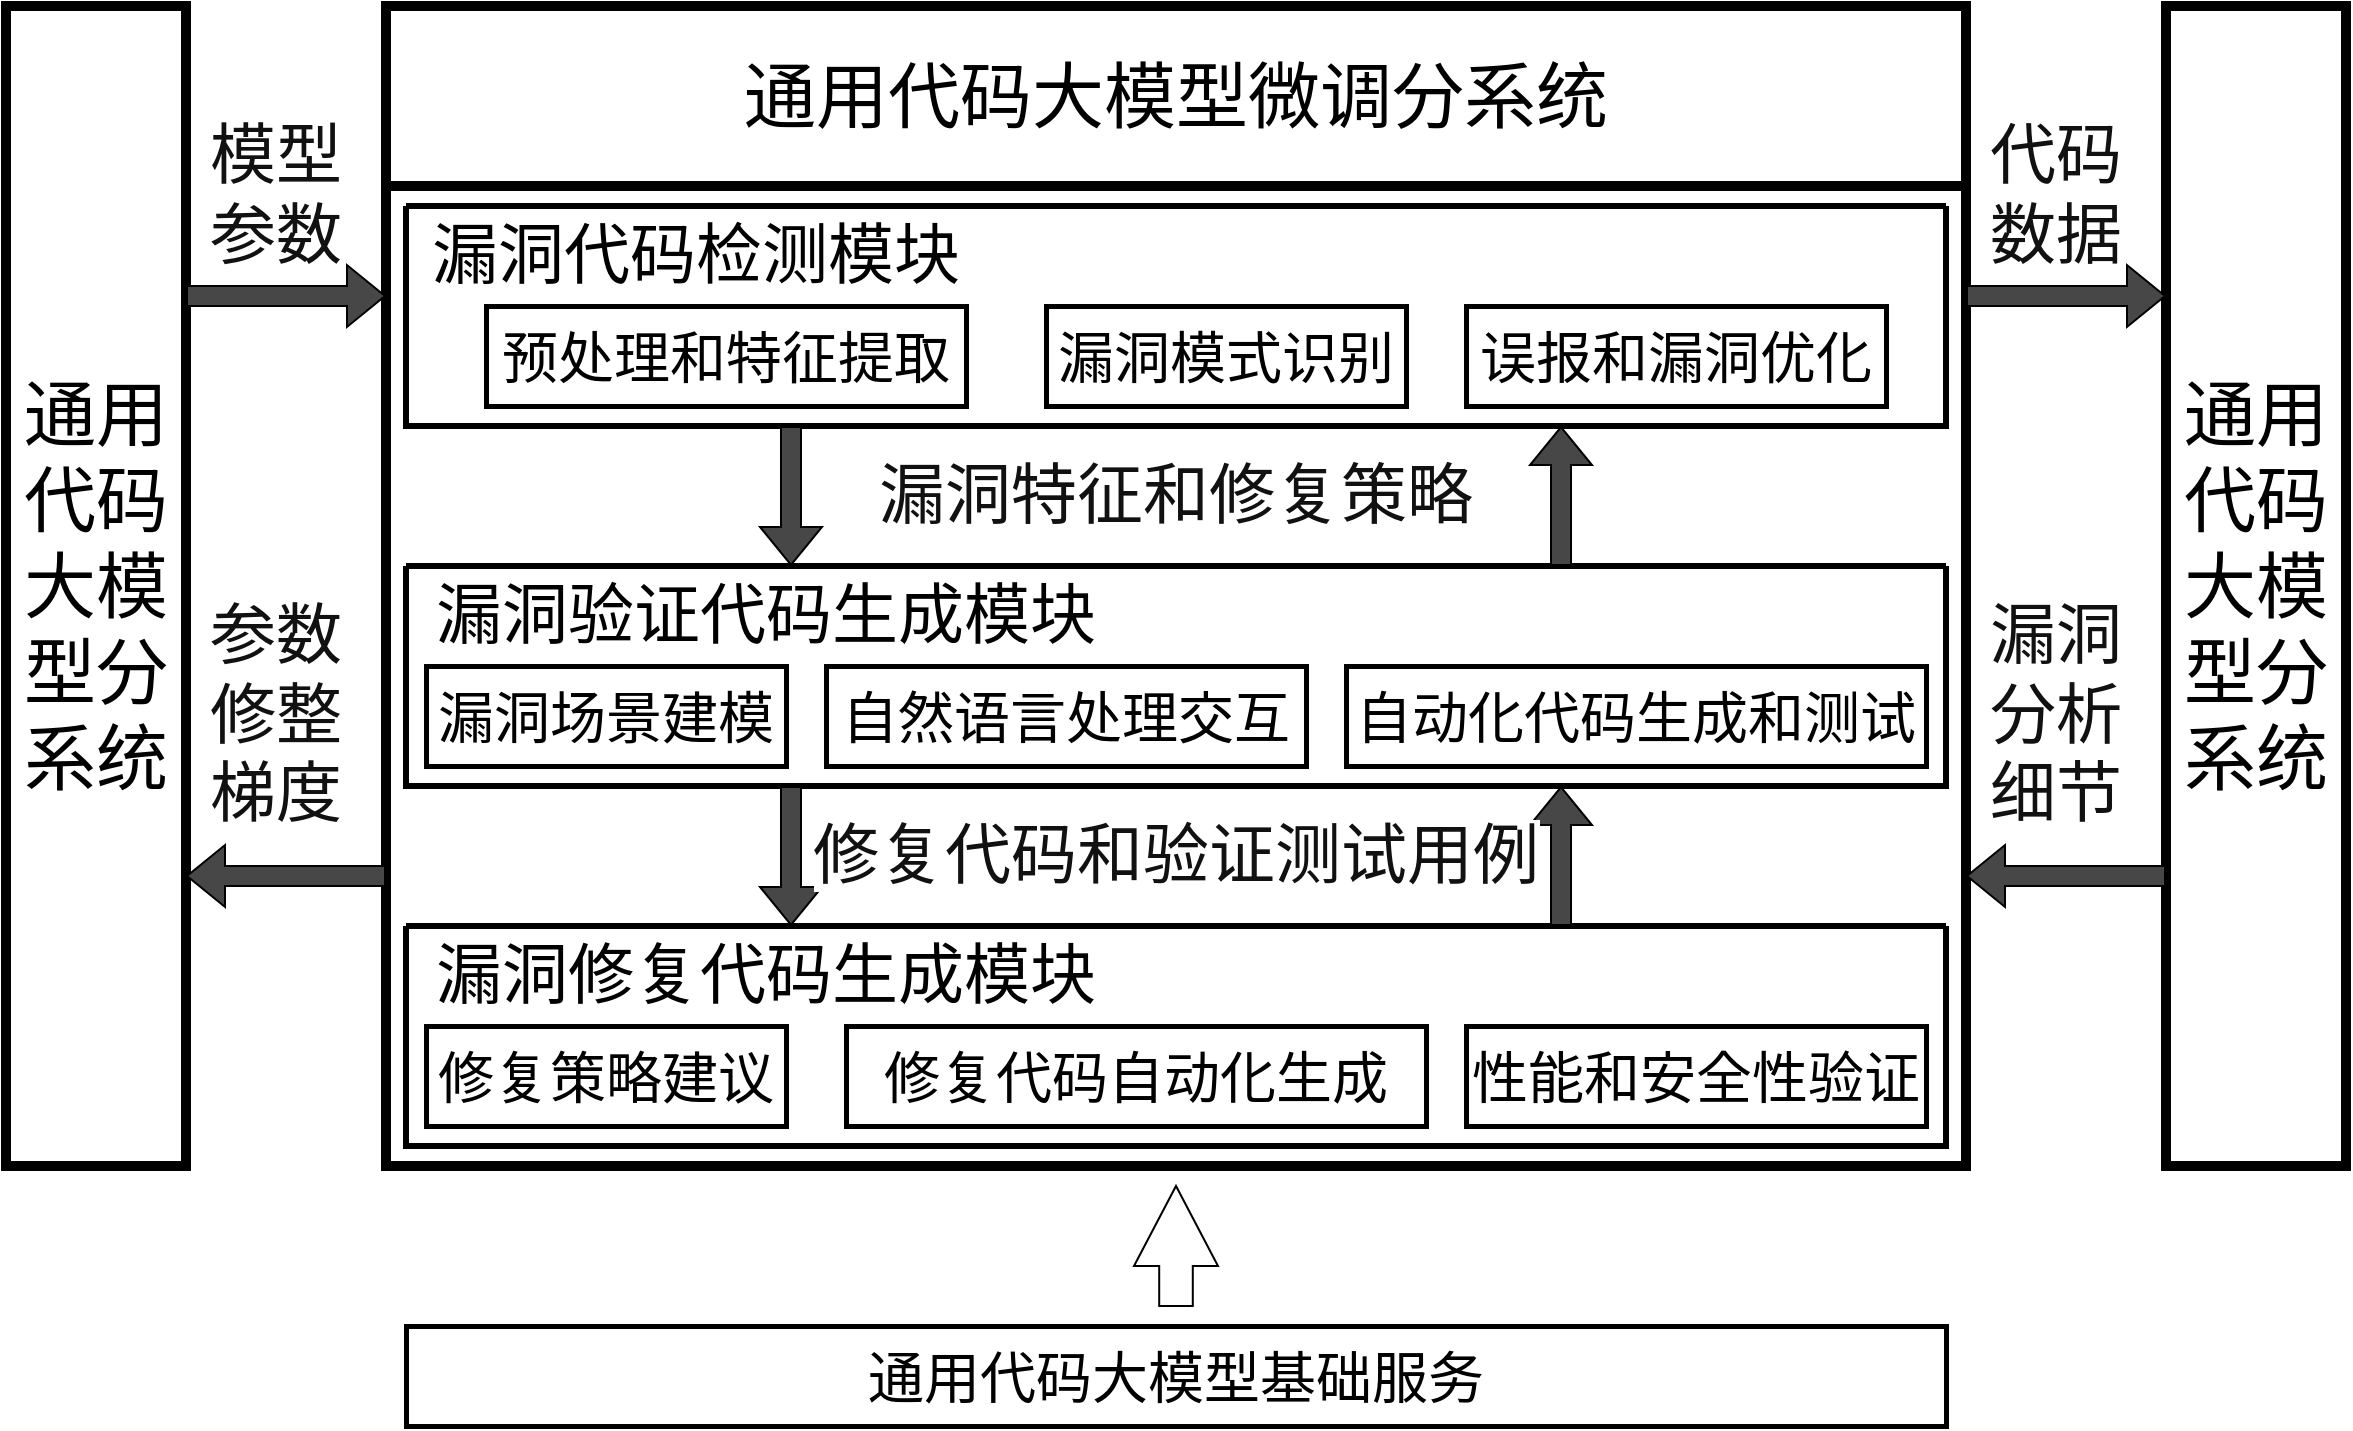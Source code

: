 <mxfile version="24.3.1" type="github">
  <diagram name="第 1 页" id="t0DqELkXgMo1yK1vmhEP">
    <mxGraphModel dx="1378" dy="992" grid="1" gridSize="10" guides="1" tooltips="1" connect="1" arrows="1" fold="1" page="1" pageScale="1" pageWidth="827" pageHeight="1169" math="0" shadow="0">
      <root>
        <mxCell id="0" />
        <mxCell id="1" parent="0" />
        <mxCell id="w5uutKhLg4fIQeWmkBKa-53" value="通用代码大模型分系统" style="rounded=0;whiteSpace=wrap;html=1;fillColor=none;strokeWidth=5;fontSize=36;" vertex="1" parent="1">
          <mxGeometry x="40" y="160" width="90" height="580" as="geometry" />
        </mxCell>
        <mxCell id="w5uutKhLg4fIQeWmkBKa-55" value="&lt;font style=&quot;font-size: 36px; font-weight: normal;&quot;&gt;通用代码大模型微调分系统&lt;/font&gt;" style="swimlane;whiteSpace=wrap;html=1;fontSize=5;strokeWidth=5;startSize=90;" vertex="1" parent="1">
          <mxGeometry x="230" y="160" width="790" height="580" as="geometry" />
        </mxCell>
        <mxCell id="w5uutKhLg4fIQeWmkBKa-61" value="" style="swimlane;startSize=0;fillColor=none;strokeWidth=3;" vertex="1" parent="w5uutKhLg4fIQeWmkBKa-55">
          <mxGeometry x="10" y="460" width="770" height="110" as="geometry" />
        </mxCell>
        <mxCell id="w5uutKhLg4fIQeWmkBKa-4" value="&lt;font face=&quot;Times New Roman&quot; style=&quot;font-size: 28px;&quot;&gt;修复策略建议&lt;/font&gt;" style="rounded=0;whiteSpace=wrap;html=1;fillColor=none;strokeWidth=2.5;fontFamily=宋体;fontSize=33;" vertex="1" parent="w5uutKhLg4fIQeWmkBKa-61">
          <mxGeometry x="10" y="50" width="180" height="50" as="geometry" />
        </mxCell>
        <mxCell id="w5uutKhLg4fIQeWmkBKa-59" value="&lt;font face=&quot;Times New Roman&quot; style=&quot;font-size: 28px;&quot;&gt;修复代码自动化生成&lt;/font&gt;" style="rounded=0;whiteSpace=wrap;html=1;fillColor=none;strokeWidth=2.5;fontFamily=宋体;fontSize=33;" vertex="1" parent="w5uutKhLg4fIQeWmkBKa-61">
          <mxGeometry x="220" y="50" width="290" height="50" as="geometry" />
        </mxCell>
        <mxCell id="w5uutKhLg4fIQeWmkBKa-60" value="&lt;font face=&quot;Times New Roman&quot; style=&quot;font-size: 28px;&quot;&gt;性能和安全性验证&lt;/font&gt;" style="rounded=0;whiteSpace=wrap;html=1;fillColor=none;strokeWidth=2.5;fontFamily=宋体;fontSize=33;" vertex="1" parent="w5uutKhLg4fIQeWmkBKa-61">
          <mxGeometry x="530" y="50" width="230" height="50" as="geometry" />
        </mxCell>
        <mxCell id="w5uutKhLg4fIQeWmkBKa-2" value="漏洞修复代码生成模块" style="text;html=1;align=center;verticalAlign=middle;whiteSpace=wrap;rounded=0;fontFamily=宋体;fontSize=33;" vertex="1" parent="w5uutKhLg4fIQeWmkBKa-61">
          <mxGeometry x="10" width="340" height="50" as="geometry" />
        </mxCell>
        <mxCell id="w5uutKhLg4fIQeWmkBKa-62" value="" style="swimlane;startSize=0;fillColor=none;strokeWidth=3;" vertex="1" parent="w5uutKhLg4fIQeWmkBKa-55">
          <mxGeometry x="10" y="280" width="770" height="110" as="geometry" />
        </mxCell>
        <mxCell id="w5uutKhLg4fIQeWmkBKa-63" value="&lt;font face=&quot;Times New Roman&quot; style=&quot;font-size: 28px;&quot;&gt;漏洞场景建模&lt;/font&gt;" style="rounded=0;whiteSpace=wrap;html=1;fillColor=none;strokeWidth=2.5;fontFamily=宋体;fontSize=33;" vertex="1" parent="w5uutKhLg4fIQeWmkBKa-62">
          <mxGeometry x="10" y="50" width="180" height="50" as="geometry" />
        </mxCell>
        <mxCell id="w5uutKhLg4fIQeWmkBKa-64" value="&lt;font face=&quot;Times New Roman&quot; style=&quot;font-size: 28px;&quot;&gt;自然语言处理交互&lt;/font&gt;" style="rounded=0;whiteSpace=wrap;html=1;fillColor=none;strokeWidth=2.5;fontFamily=宋体;fontSize=33;" vertex="1" parent="w5uutKhLg4fIQeWmkBKa-62">
          <mxGeometry x="210" y="50" width="240" height="50" as="geometry" />
        </mxCell>
        <mxCell id="w5uutKhLg4fIQeWmkBKa-65" value="&lt;font face=&quot;Times New Roman&quot; style=&quot;font-size: 28px;&quot;&gt;自动化代码生成和测试&lt;/font&gt;" style="rounded=0;whiteSpace=wrap;html=1;fillColor=none;strokeWidth=2.5;fontFamily=宋体;fontSize=33;" vertex="1" parent="w5uutKhLg4fIQeWmkBKa-62">
          <mxGeometry x="470" y="50" width="290" height="50" as="geometry" />
        </mxCell>
        <mxCell id="w5uutKhLg4fIQeWmkBKa-66" value="漏洞验证代码生成模块" style="text;html=1;align=center;verticalAlign=middle;whiteSpace=wrap;rounded=0;fontFamily=宋体;fontSize=33;" vertex="1" parent="w5uutKhLg4fIQeWmkBKa-62">
          <mxGeometry x="10" width="340" height="50" as="geometry" />
        </mxCell>
        <mxCell id="w5uutKhLg4fIQeWmkBKa-67" value="" style="swimlane;startSize=0;fillColor=none;strokeWidth=3;" vertex="1" parent="w5uutKhLg4fIQeWmkBKa-55">
          <mxGeometry x="10" y="100" width="770" height="110" as="geometry" />
        </mxCell>
        <mxCell id="w5uutKhLg4fIQeWmkBKa-68" value="&lt;font face=&quot;Times New Roman&quot; style=&quot;font-size: 28px;&quot;&gt;预处理和特征提取&lt;/font&gt;" style="rounded=0;whiteSpace=wrap;html=1;fillColor=none;strokeWidth=2.5;fontFamily=宋体;fontSize=33;" vertex="1" parent="w5uutKhLg4fIQeWmkBKa-67">
          <mxGeometry x="40" y="50" width="240" height="50" as="geometry" />
        </mxCell>
        <mxCell id="w5uutKhLg4fIQeWmkBKa-69" value="&lt;font face=&quot;Times New Roman&quot; style=&quot;font-size: 28px;&quot;&gt;漏洞模式识别&lt;/font&gt;" style="rounded=0;whiteSpace=wrap;html=1;fillColor=none;strokeWidth=2.5;fontFamily=宋体;fontSize=33;" vertex="1" parent="w5uutKhLg4fIQeWmkBKa-67">
          <mxGeometry x="320" y="50" width="180" height="50" as="geometry" />
        </mxCell>
        <mxCell id="w5uutKhLg4fIQeWmkBKa-70" value="&lt;font face=&quot;Times New Roman&quot; style=&quot;font-size: 28px;&quot;&gt;误报和漏洞优化&lt;/font&gt;" style="rounded=0;whiteSpace=wrap;html=1;fillColor=none;strokeWidth=2.5;fontFamily=宋体;fontSize=33;" vertex="1" parent="w5uutKhLg4fIQeWmkBKa-67">
          <mxGeometry x="530" y="50" width="210" height="50" as="geometry" />
        </mxCell>
        <mxCell id="w5uutKhLg4fIQeWmkBKa-71" value="漏洞代码检测模块" style="text;html=1;align=center;verticalAlign=middle;whiteSpace=wrap;rounded=0;fontFamily=宋体;fontSize=33;" vertex="1" parent="w5uutKhLg4fIQeWmkBKa-67">
          <mxGeometry x="10" width="270" height="50" as="geometry" />
        </mxCell>
        <mxCell id="w5uutKhLg4fIQeWmkBKa-74" value="" style="shape=flexArrow;endArrow=classic;html=1;rounded=0;entryX=0.75;entryY=1;entryDx=0;entryDy=0;exitX=0.75;exitY=0;exitDx=0;exitDy=0;fillColor=#474747;" edge="1" parent="w5uutKhLg4fIQeWmkBKa-55" source="w5uutKhLg4fIQeWmkBKa-62" target="w5uutKhLg4fIQeWmkBKa-67">
          <mxGeometry width="50" height="50" relative="1" as="geometry">
            <mxPoint x="596" y="280" as="sourcePoint" />
            <mxPoint x="596.42" y="209.89" as="targetPoint" />
          </mxGeometry>
        </mxCell>
        <mxCell id="w5uutKhLg4fIQeWmkBKa-75" value="" style="shape=flexArrow;endArrow=classic;html=1;rounded=0;entryX=0.75;entryY=1;entryDx=0;entryDy=0;exitX=0.75;exitY=0;exitDx=0;exitDy=0;fillColor=#474747;" edge="1" parent="w5uutKhLg4fIQeWmkBKa-55" source="w5uutKhLg4fIQeWmkBKa-61" target="w5uutKhLg4fIQeWmkBKa-62">
          <mxGeometry width="50" height="50" relative="1" as="geometry">
            <mxPoint x="597" y="460.11" as="sourcePoint" />
            <mxPoint x="597.42" y="390" as="targetPoint" />
          </mxGeometry>
        </mxCell>
        <mxCell id="w5uutKhLg4fIQeWmkBKa-76" value="" style="shape=flexArrow;endArrow=classic;html=1;rounded=0;entryX=0.25;entryY=0;entryDx=0;entryDy=0;exitX=0.25;exitY=1;exitDx=0;exitDy=0;fillColor=#474747;" edge="1" parent="w5uutKhLg4fIQeWmkBKa-55" source="w5uutKhLg4fIQeWmkBKa-67" target="w5uutKhLg4fIQeWmkBKa-62">
          <mxGeometry width="50" height="50" relative="1" as="geometry">
            <mxPoint x="184" y="280" as="sourcePoint" />
            <mxPoint x="184.42" y="209.89" as="targetPoint" />
          </mxGeometry>
        </mxCell>
        <mxCell id="w5uutKhLg4fIQeWmkBKa-77" value="" style="shape=flexArrow;endArrow=classic;html=1;rounded=0;entryX=0.25;entryY=0;entryDx=0;entryDy=0;exitX=0.25;exitY=1;exitDx=0;exitDy=0;fillColor=#474747;" edge="1" parent="w5uutKhLg4fIQeWmkBKa-55" source="w5uutKhLg4fIQeWmkBKa-62" target="w5uutKhLg4fIQeWmkBKa-61">
          <mxGeometry width="50" height="50" relative="1" as="geometry">
            <mxPoint x="200" y="389.5" as="sourcePoint" />
            <mxPoint x="201" y="459.5" as="targetPoint" />
          </mxGeometry>
        </mxCell>
        <mxCell id="w5uutKhLg4fIQeWmkBKa-78" value="&lt;span style=&quot;color: rgb(17, 17, 17); text-align: start; background-color: rgb(255, 255, 255);&quot;&gt;漏洞特征和修复策略&lt;/span&gt;" style="text;html=1;align=center;verticalAlign=middle;whiteSpace=wrap;rounded=0;fontFamily=宋体;fontSize=33;" vertex="1" parent="w5uutKhLg4fIQeWmkBKa-55">
          <mxGeometry x="230" y="220" width="330" height="50" as="geometry" />
        </mxCell>
        <mxCell id="w5uutKhLg4fIQeWmkBKa-79" value="&lt;span style=&quot;color: rgb(17, 17, 17); font-size: 33px; text-align: start; background-color: rgb(255, 255, 255);&quot;&gt;修复代码和验证测试用例&lt;/span&gt;" style="text;html=1;align=center;verticalAlign=middle;whiteSpace=wrap;rounded=0;fontFamily=宋体;fontSize=33;" vertex="1" parent="w5uutKhLg4fIQeWmkBKa-55">
          <mxGeometry x="210" y="400" width="370" height="50" as="geometry" />
        </mxCell>
        <mxCell id="w5uutKhLg4fIQeWmkBKa-81" value="&lt;font face=&quot;Times New Roman&quot; style=&quot;font-size: 28px;&quot;&gt;通用代码大模型基础服务&lt;/font&gt;" style="rounded=0;whiteSpace=wrap;html=1;fillColor=none;strokeWidth=2.5;fontFamily=宋体;fontSize=33;" vertex="1" parent="1">
          <mxGeometry x="240" y="820" width="770" height="50" as="geometry" />
        </mxCell>
        <mxCell id="w5uutKhLg4fIQeWmkBKa-82" value="" style="html=1;shadow=0;dashed=0;align=center;verticalAlign=middle;shape=mxgraph.arrows2.arrow;dy=0.6;dx=40;direction=north;notch=0;" vertex="1" parent="1">
          <mxGeometry x="604" y="750" width="42" height="60" as="geometry" />
        </mxCell>
        <mxCell id="w5uutKhLg4fIQeWmkBKa-83" value="通用代码大模型分系统" style="rounded=0;whiteSpace=wrap;html=1;fillColor=none;strokeWidth=5;fontSize=36;" vertex="1" parent="1">
          <mxGeometry x="1120" y="160" width="90" height="580" as="geometry" />
        </mxCell>
        <mxCell id="w5uutKhLg4fIQeWmkBKa-84" value="" style="shape=flexArrow;endArrow=classic;html=1;rounded=0;exitX=1;exitY=0.25;exitDx=0;exitDy=0;fillColor=#474747;entryX=0;entryY=0.25;entryDx=0;entryDy=0;" edge="1" parent="1" source="w5uutKhLg4fIQeWmkBKa-53" target="w5uutKhLg4fIQeWmkBKa-55">
          <mxGeometry width="50" height="50" relative="1" as="geometry">
            <mxPoint x="130" y="280" as="sourcePoint" />
            <mxPoint x="230" y="280" as="targetPoint" />
          </mxGeometry>
        </mxCell>
        <mxCell id="w5uutKhLg4fIQeWmkBKa-85" value="" style="shape=flexArrow;endArrow=classic;html=1;rounded=0;exitX=0;exitY=0.75;exitDx=0;exitDy=0;fillColor=#474747;entryX=1;entryY=0.75;entryDx=0;entryDy=0;" edge="1" parent="1" source="w5uutKhLg4fIQeWmkBKa-55" target="w5uutKhLg4fIQeWmkBKa-53">
          <mxGeometry width="50" height="50" relative="1" as="geometry">
            <mxPoint x="190" y="585" as="sourcePoint" />
            <mxPoint x="290" y="585" as="targetPoint" />
          </mxGeometry>
        </mxCell>
        <mxCell id="w5uutKhLg4fIQeWmkBKa-86" value="" style="shape=flexArrow;endArrow=classic;html=1;rounded=0;exitX=1;exitY=0.25;exitDx=0;exitDy=0;fillColor=#474747;entryX=0;entryY=0.25;entryDx=0;entryDy=0;" edge="1" parent="1" source="w5uutKhLg4fIQeWmkBKa-55" target="w5uutKhLg4fIQeWmkBKa-83">
          <mxGeometry width="50" height="50" relative="1" as="geometry">
            <mxPoint x="1030" y="300" as="sourcePoint" />
            <mxPoint x="1130" y="300" as="targetPoint" />
          </mxGeometry>
        </mxCell>
        <mxCell id="w5uutKhLg4fIQeWmkBKa-87" value="" style="shape=flexArrow;endArrow=classic;html=1;rounded=0;fillColor=#474747;entryX=1;entryY=0.75;entryDx=0;entryDy=0;exitX=0;exitY=0.75;exitDx=0;exitDy=0;" edge="1" parent="1" source="w5uutKhLg4fIQeWmkBKa-83" target="w5uutKhLg4fIQeWmkBKa-55">
          <mxGeometry width="50" height="50" relative="1" as="geometry">
            <mxPoint x="1040" y="585" as="sourcePoint" />
            <mxPoint x="1090" y="580" as="targetPoint" />
          </mxGeometry>
        </mxCell>
        <mxCell id="w5uutKhLg4fIQeWmkBKa-88" value="&lt;span style=&quot;color: rgb(17, 17, 17); text-align: start; background-color: rgb(255, 255, 255);&quot;&gt;模型参数&lt;/span&gt;" style="text;html=1;align=center;verticalAlign=middle;whiteSpace=wrap;rounded=0;fontFamily=宋体;fontSize=33;" vertex="1" parent="1">
          <mxGeometry x="130" y="230" width="90" height="50" as="geometry" />
        </mxCell>
        <mxCell id="w5uutKhLg4fIQeWmkBKa-89" value="&lt;span style=&quot;color: rgb(17, 17, 17); background-color: rgb(255, 255, 255);&quot;&gt;参数修整&lt;/span&gt;&lt;div&gt;&lt;span style=&quot;color: rgb(17, 17, 17); background-color: rgb(255, 255, 255);&quot;&gt;梯度&lt;/span&gt;&lt;/div&gt;" style="text;html=1;align=center;verticalAlign=middle;whiteSpace=wrap;rounded=0;fontFamily=宋体;fontSize=33;" vertex="1" parent="1">
          <mxGeometry x="130" y="460" width="90" height="110" as="geometry" />
        </mxCell>
        <mxCell id="w5uutKhLg4fIQeWmkBKa-90" value="&lt;div style=&quot;&quot;&gt;&lt;font color=&quot;#111111&quot;&gt;&lt;span style=&quot;background-color: rgb(255, 255, 255);&quot;&gt;代码数据&lt;/span&gt;&lt;/font&gt;&lt;/div&gt;" style="text;html=1;align=center;verticalAlign=middle;whiteSpace=wrap;rounded=0;fontFamily=宋体;fontSize=33;" vertex="1" parent="1">
          <mxGeometry x="1020" y="200" width="90" height="110" as="geometry" />
        </mxCell>
        <mxCell id="w5uutKhLg4fIQeWmkBKa-91" value="&lt;div style=&quot;&quot;&gt;&lt;font color=&quot;#111111&quot;&gt;&lt;span style=&quot;background-color: rgb(255, 255, 255);&quot;&gt;漏洞分析细节&lt;/span&gt;&lt;/font&gt;&lt;/div&gt;" style="text;html=1;align=center;verticalAlign=middle;whiteSpace=wrap;rounded=0;fontFamily=宋体;fontSize=33;" vertex="1" parent="1">
          <mxGeometry x="1020" y="460" width="90" height="110" as="geometry" />
        </mxCell>
      </root>
    </mxGraphModel>
  </diagram>
</mxfile>
